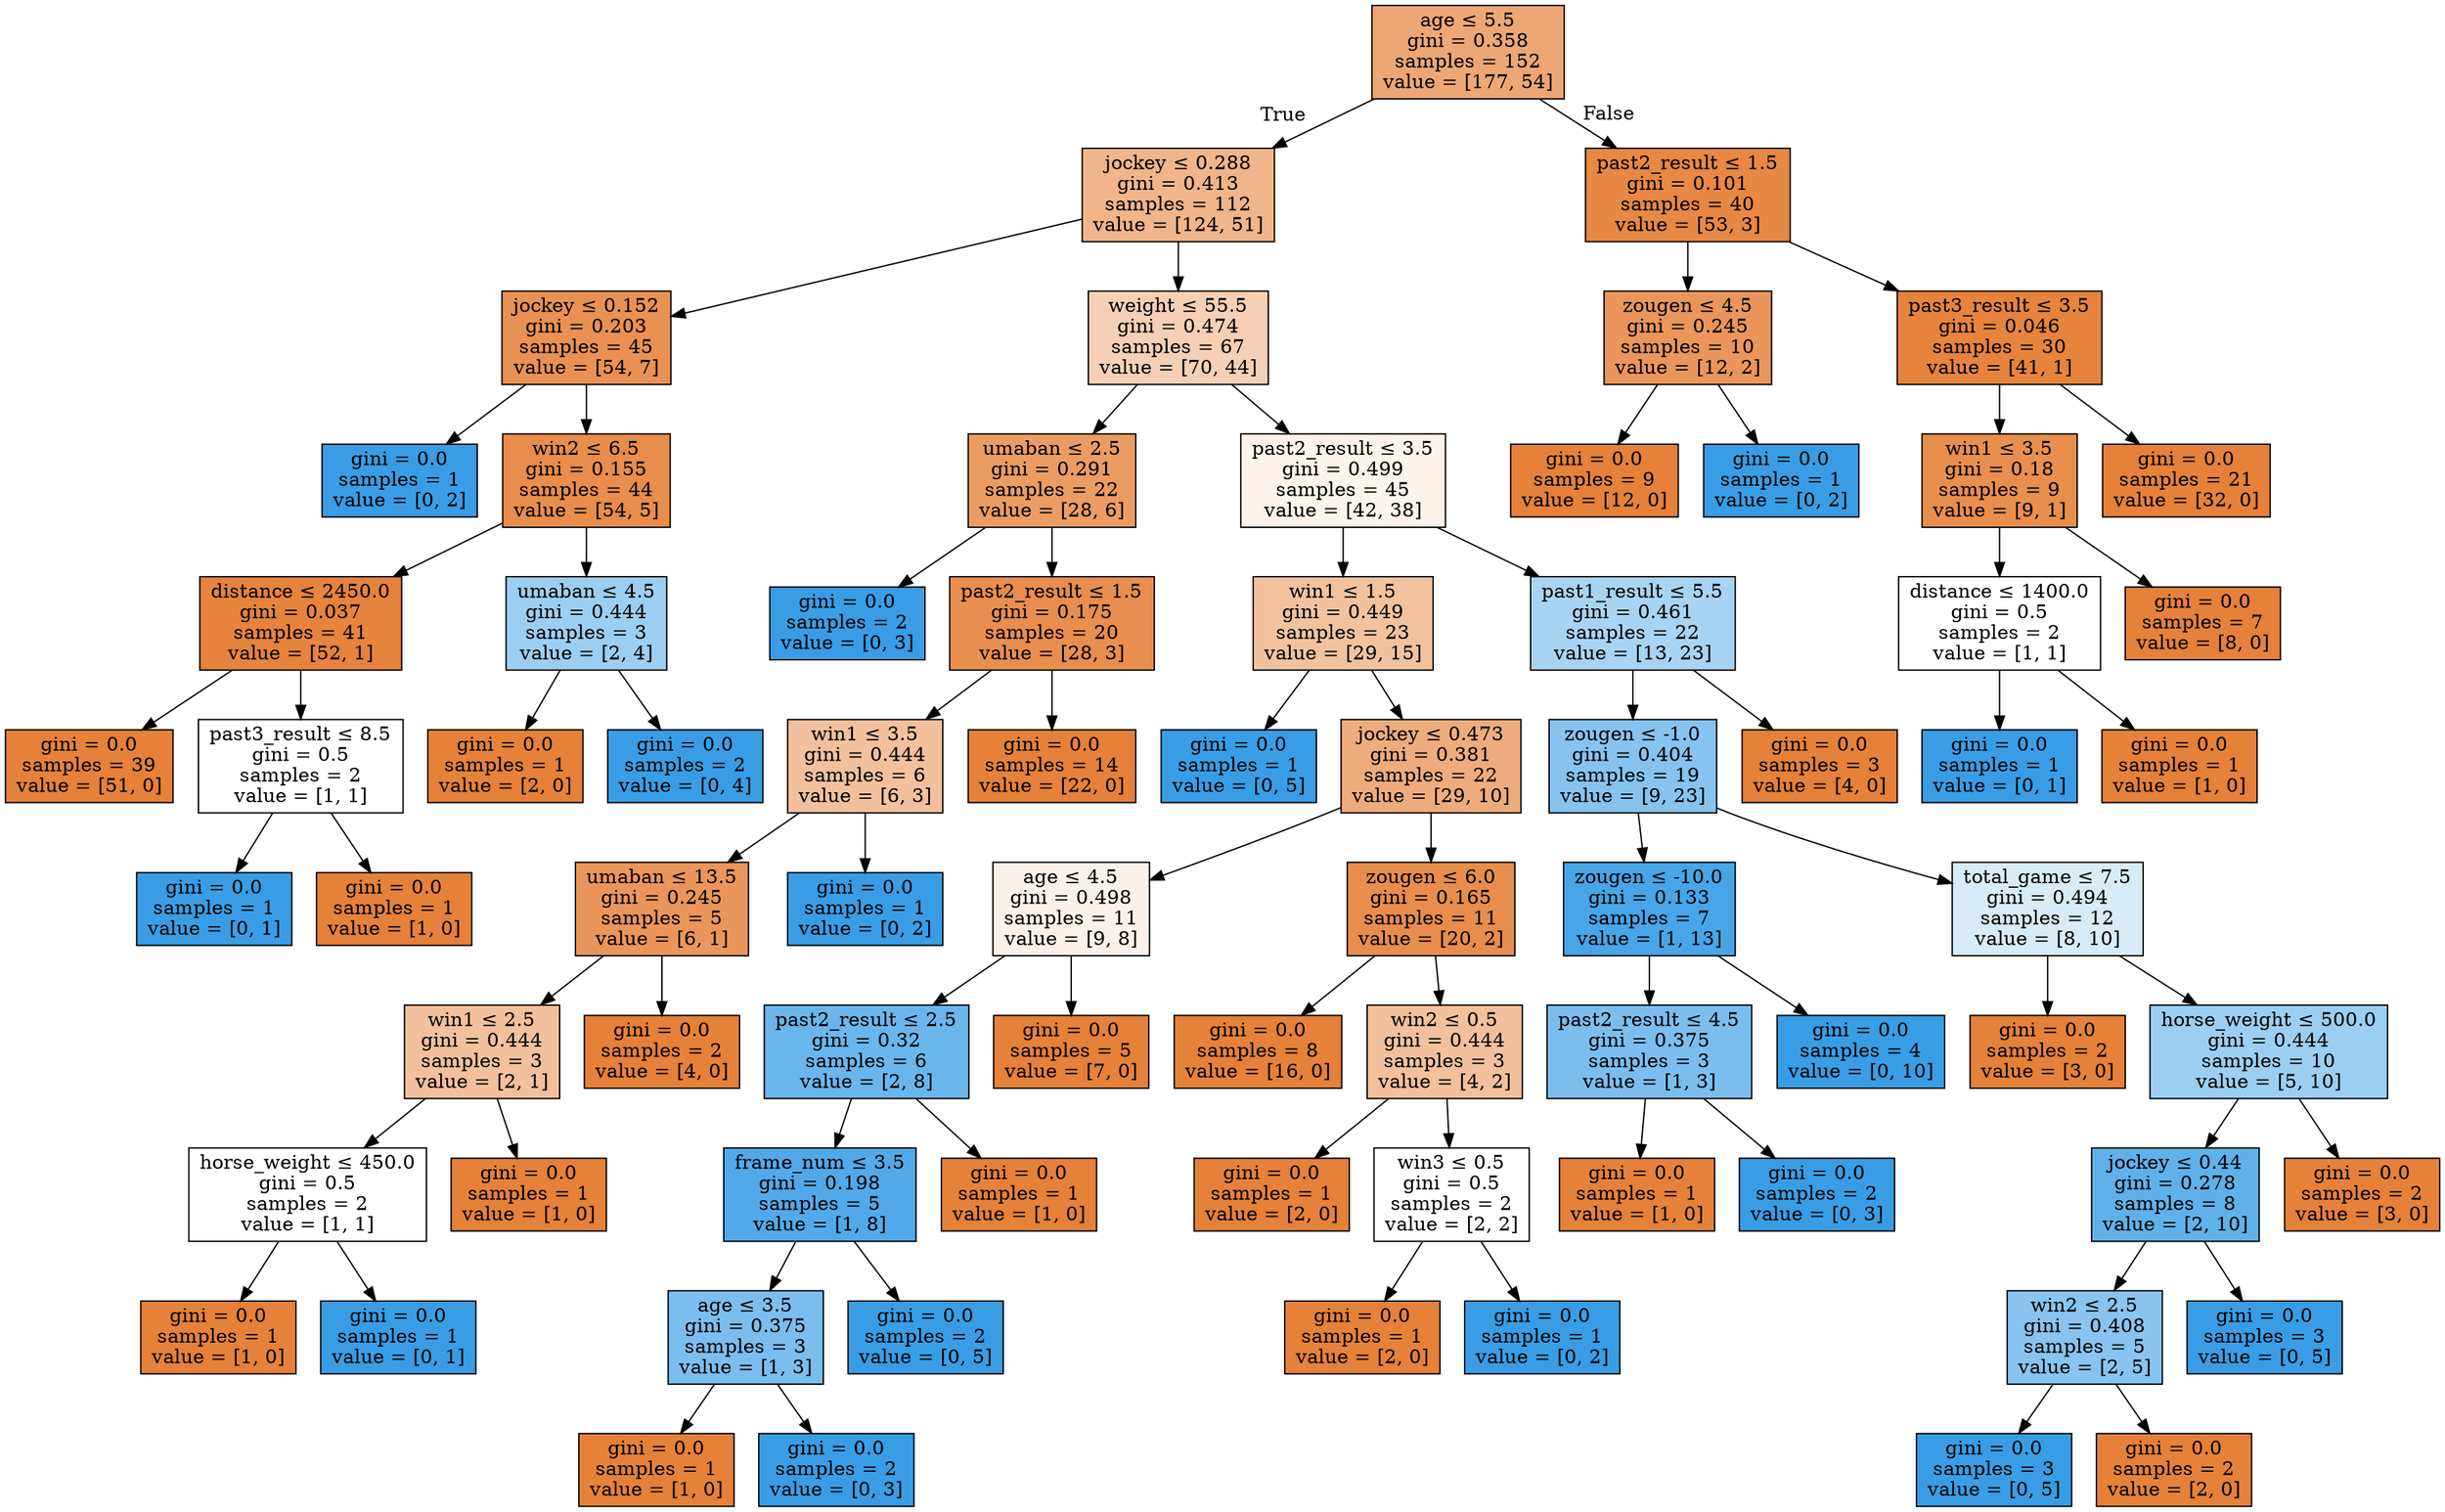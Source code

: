 digraph Tree {
node [shape=box, style="filled", color="black"] ;
0 [label=<age &le; 5.5<br/>gini = 0.358<br/>samples = 152<br/>value = [177, 54]>, fillcolor="#e58139b1"] ;
1 [label=<jockey &le; 0.288<br/>gini = 0.413<br/>samples = 112<br/>value = [124, 51]>, fillcolor="#e5813996"] ;
0 -> 1 [labeldistance=2.5, labelangle=45, headlabel="True"] ;
2 [label=<jockey &le; 0.152<br/>gini = 0.203<br/>samples = 45<br/>value = [54, 7]>, fillcolor="#e58139de"] ;
1 -> 2 ;
3 [label=<gini = 0.0<br/>samples = 1<br/>value = [0, 2]>, fillcolor="#399de5ff"] ;
2 -> 3 ;
4 [label=<win2 &le; 6.5<br/>gini = 0.155<br/>samples = 44<br/>value = [54, 5]>, fillcolor="#e58139e7"] ;
2 -> 4 ;
5 [label=<distance &le; 2450.0<br/>gini = 0.037<br/>samples = 41<br/>value = [52, 1]>, fillcolor="#e58139fa"] ;
4 -> 5 ;
6 [label=<gini = 0.0<br/>samples = 39<br/>value = [51, 0]>, fillcolor="#e58139ff"] ;
5 -> 6 ;
7 [label=<past3_result &le; 8.5<br/>gini = 0.5<br/>samples = 2<br/>value = [1, 1]>, fillcolor="#e5813900"] ;
5 -> 7 ;
8 [label=<gini = 0.0<br/>samples = 1<br/>value = [0, 1]>, fillcolor="#399de5ff"] ;
7 -> 8 ;
9 [label=<gini = 0.0<br/>samples = 1<br/>value = [1, 0]>, fillcolor="#e58139ff"] ;
7 -> 9 ;
10 [label=<umaban &le; 4.5<br/>gini = 0.444<br/>samples = 3<br/>value = [2, 4]>, fillcolor="#399de57f"] ;
4 -> 10 ;
11 [label=<gini = 0.0<br/>samples = 1<br/>value = [2, 0]>, fillcolor="#e58139ff"] ;
10 -> 11 ;
12 [label=<gini = 0.0<br/>samples = 2<br/>value = [0, 4]>, fillcolor="#399de5ff"] ;
10 -> 12 ;
13 [label=<weight &le; 55.5<br/>gini = 0.474<br/>samples = 67<br/>value = [70, 44]>, fillcolor="#e581395f"] ;
1 -> 13 ;
14 [label=<umaban &le; 2.5<br/>gini = 0.291<br/>samples = 22<br/>value = [28, 6]>, fillcolor="#e58139c8"] ;
13 -> 14 ;
15 [label=<gini = 0.0<br/>samples = 2<br/>value = [0, 3]>, fillcolor="#399de5ff"] ;
14 -> 15 ;
16 [label=<past2_result &le; 1.5<br/>gini = 0.175<br/>samples = 20<br/>value = [28, 3]>, fillcolor="#e58139e4"] ;
14 -> 16 ;
17 [label=<win1 &le; 3.5<br/>gini = 0.444<br/>samples = 6<br/>value = [6, 3]>, fillcolor="#e581397f"] ;
16 -> 17 ;
18 [label=<umaban &le; 13.5<br/>gini = 0.245<br/>samples = 5<br/>value = [6, 1]>, fillcolor="#e58139d4"] ;
17 -> 18 ;
19 [label=<win1 &le; 2.5<br/>gini = 0.444<br/>samples = 3<br/>value = [2, 1]>, fillcolor="#e581397f"] ;
18 -> 19 ;
20 [label=<horse_weight &le; 450.0<br/>gini = 0.5<br/>samples = 2<br/>value = [1, 1]>, fillcolor="#e5813900"] ;
19 -> 20 ;
21 [label=<gini = 0.0<br/>samples = 1<br/>value = [1, 0]>, fillcolor="#e58139ff"] ;
20 -> 21 ;
22 [label=<gini = 0.0<br/>samples = 1<br/>value = [0, 1]>, fillcolor="#399de5ff"] ;
20 -> 22 ;
23 [label=<gini = 0.0<br/>samples = 1<br/>value = [1, 0]>, fillcolor="#e58139ff"] ;
19 -> 23 ;
24 [label=<gini = 0.0<br/>samples = 2<br/>value = [4, 0]>, fillcolor="#e58139ff"] ;
18 -> 24 ;
25 [label=<gini = 0.0<br/>samples = 1<br/>value = [0, 2]>, fillcolor="#399de5ff"] ;
17 -> 25 ;
26 [label=<gini = 0.0<br/>samples = 14<br/>value = [22, 0]>, fillcolor="#e58139ff"] ;
16 -> 26 ;
27 [label=<past2_result &le; 3.5<br/>gini = 0.499<br/>samples = 45<br/>value = [42, 38]>, fillcolor="#e5813918"] ;
13 -> 27 ;
28 [label=<win1 &le; 1.5<br/>gini = 0.449<br/>samples = 23<br/>value = [29, 15]>, fillcolor="#e581397b"] ;
27 -> 28 ;
29 [label=<gini = 0.0<br/>samples = 1<br/>value = [0, 5]>, fillcolor="#399de5ff"] ;
28 -> 29 ;
30 [label=<jockey &le; 0.473<br/>gini = 0.381<br/>samples = 22<br/>value = [29, 10]>, fillcolor="#e58139a7"] ;
28 -> 30 ;
31 [label=<age &le; 4.5<br/>gini = 0.498<br/>samples = 11<br/>value = [9, 8]>, fillcolor="#e581391c"] ;
30 -> 31 ;
32 [label=<past2_result &le; 2.5<br/>gini = 0.32<br/>samples = 6<br/>value = [2, 8]>, fillcolor="#399de5bf"] ;
31 -> 32 ;
33 [label=<frame_num &le; 3.5<br/>gini = 0.198<br/>samples = 5<br/>value = [1, 8]>, fillcolor="#399de5df"] ;
32 -> 33 ;
34 [label=<age &le; 3.5<br/>gini = 0.375<br/>samples = 3<br/>value = [1, 3]>, fillcolor="#399de5aa"] ;
33 -> 34 ;
35 [label=<gini = 0.0<br/>samples = 1<br/>value = [1, 0]>, fillcolor="#e58139ff"] ;
34 -> 35 ;
36 [label=<gini = 0.0<br/>samples = 2<br/>value = [0, 3]>, fillcolor="#399de5ff"] ;
34 -> 36 ;
37 [label=<gini = 0.0<br/>samples = 2<br/>value = [0, 5]>, fillcolor="#399de5ff"] ;
33 -> 37 ;
38 [label=<gini = 0.0<br/>samples = 1<br/>value = [1, 0]>, fillcolor="#e58139ff"] ;
32 -> 38 ;
39 [label=<gini = 0.0<br/>samples = 5<br/>value = [7, 0]>, fillcolor="#e58139ff"] ;
31 -> 39 ;
40 [label=<zougen &le; 6.0<br/>gini = 0.165<br/>samples = 11<br/>value = [20, 2]>, fillcolor="#e58139e6"] ;
30 -> 40 ;
41 [label=<gini = 0.0<br/>samples = 8<br/>value = [16, 0]>, fillcolor="#e58139ff"] ;
40 -> 41 ;
42 [label=<win2 &le; 0.5<br/>gini = 0.444<br/>samples = 3<br/>value = [4, 2]>, fillcolor="#e581397f"] ;
40 -> 42 ;
43 [label=<gini = 0.0<br/>samples = 1<br/>value = [2, 0]>, fillcolor="#e58139ff"] ;
42 -> 43 ;
44 [label=<win3 &le; 0.5<br/>gini = 0.5<br/>samples = 2<br/>value = [2, 2]>, fillcolor="#e5813900"] ;
42 -> 44 ;
45 [label=<gini = 0.0<br/>samples = 1<br/>value = [2, 0]>, fillcolor="#e58139ff"] ;
44 -> 45 ;
46 [label=<gini = 0.0<br/>samples = 1<br/>value = [0, 2]>, fillcolor="#399de5ff"] ;
44 -> 46 ;
47 [label=<past1_result &le; 5.5<br/>gini = 0.461<br/>samples = 22<br/>value = [13, 23]>, fillcolor="#399de56f"] ;
27 -> 47 ;
48 [label=<zougen &le; -1.0<br/>gini = 0.404<br/>samples = 19<br/>value = [9, 23]>, fillcolor="#399de59b"] ;
47 -> 48 ;
49 [label=<zougen &le; -10.0<br/>gini = 0.133<br/>samples = 7<br/>value = [1, 13]>, fillcolor="#399de5eb"] ;
48 -> 49 ;
50 [label=<past2_result &le; 4.5<br/>gini = 0.375<br/>samples = 3<br/>value = [1, 3]>, fillcolor="#399de5aa"] ;
49 -> 50 ;
51 [label=<gini = 0.0<br/>samples = 1<br/>value = [1, 0]>, fillcolor="#e58139ff"] ;
50 -> 51 ;
52 [label=<gini = 0.0<br/>samples = 2<br/>value = [0, 3]>, fillcolor="#399de5ff"] ;
50 -> 52 ;
53 [label=<gini = 0.0<br/>samples = 4<br/>value = [0, 10]>, fillcolor="#399de5ff"] ;
49 -> 53 ;
54 [label=<total_game &le; 7.5<br/>gini = 0.494<br/>samples = 12<br/>value = [8, 10]>, fillcolor="#399de533"] ;
48 -> 54 ;
55 [label=<gini = 0.0<br/>samples = 2<br/>value = [3, 0]>, fillcolor="#e58139ff"] ;
54 -> 55 ;
56 [label=<horse_weight &le; 500.0<br/>gini = 0.444<br/>samples = 10<br/>value = [5, 10]>, fillcolor="#399de57f"] ;
54 -> 56 ;
57 [label=<jockey &le; 0.44<br/>gini = 0.278<br/>samples = 8<br/>value = [2, 10]>, fillcolor="#399de5cc"] ;
56 -> 57 ;
58 [label=<win2 &le; 2.5<br/>gini = 0.408<br/>samples = 5<br/>value = [2, 5]>, fillcolor="#399de599"] ;
57 -> 58 ;
59 [label=<gini = 0.0<br/>samples = 3<br/>value = [0, 5]>, fillcolor="#399de5ff"] ;
58 -> 59 ;
60 [label=<gini = 0.0<br/>samples = 2<br/>value = [2, 0]>, fillcolor="#e58139ff"] ;
58 -> 60 ;
61 [label=<gini = 0.0<br/>samples = 3<br/>value = [0, 5]>, fillcolor="#399de5ff"] ;
57 -> 61 ;
62 [label=<gini = 0.0<br/>samples = 2<br/>value = [3, 0]>, fillcolor="#e58139ff"] ;
56 -> 62 ;
63 [label=<gini = 0.0<br/>samples = 3<br/>value = [4, 0]>, fillcolor="#e58139ff"] ;
47 -> 63 ;
64 [label=<past2_result &le; 1.5<br/>gini = 0.101<br/>samples = 40<br/>value = [53, 3]>, fillcolor="#e58139f1"] ;
0 -> 64 [labeldistance=2.5, labelangle=-45, headlabel="False"] ;
65 [label=<zougen &le; 4.5<br/>gini = 0.245<br/>samples = 10<br/>value = [12, 2]>, fillcolor="#e58139d4"] ;
64 -> 65 ;
66 [label=<gini = 0.0<br/>samples = 9<br/>value = [12, 0]>, fillcolor="#e58139ff"] ;
65 -> 66 ;
67 [label=<gini = 0.0<br/>samples = 1<br/>value = [0, 2]>, fillcolor="#399de5ff"] ;
65 -> 67 ;
68 [label=<past3_result &le; 3.5<br/>gini = 0.046<br/>samples = 30<br/>value = [41, 1]>, fillcolor="#e58139f9"] ;
64 -> 68 ;
69 [label=<win1 &le; 3.5<br/>gini = 0.18<br/>samples = 9<br/>value = [9, 1]>, fillcolor="#e58139e3"] ;
68 -> 69 ;
70 [label=<distance &le; 1400.0<br/>gini = 0.5<br/>samples = 2<br/>value = [1, 1]>, fillcolor="#e5813900"] ;
69 -> 70 ;
71 [label=<gini = 0.0<br/>samples = 1<br/>value = [0, 1]>, fillcolor="#399de5ff"] ;
70 -> 71 ;
72 [label=<gini = 0.0<br/>samples = 1<br/>value = [1, 0]>, fillcolor="#e58139ff"] ;
70 -> 72 ;
73 [label=<gini = 0.0<br/>samples = 7<br/>value = [8, 0]>, fillcolor="#e58139ff"] ;
69 -> 73 ;
74 [label=<gini = 0.0<br/>samples = 21<br/>value = [32, 0]>, fillcolor="#e58139ff"] ;
68 -> 74 ;
}